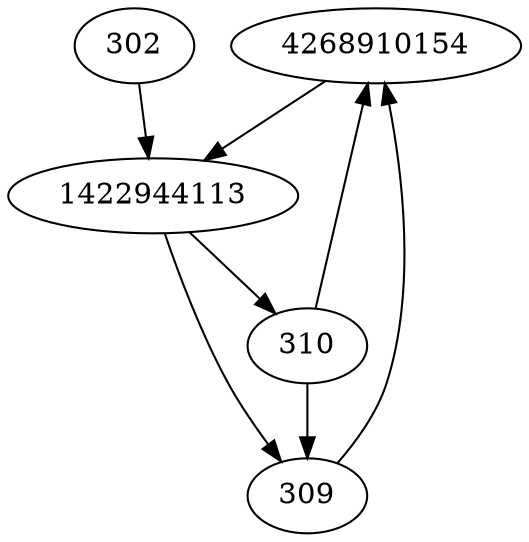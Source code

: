 strict digraph  {
4268910154;
302;
1422944113;
309;
310;
4268910154 -> 1422944113;
302 -> 1422944113;
1422944113 -> 309;
1422944113 -> 310;
309 -> 4268910154;
310 -> 309;
310 -> 4268910154;
}

